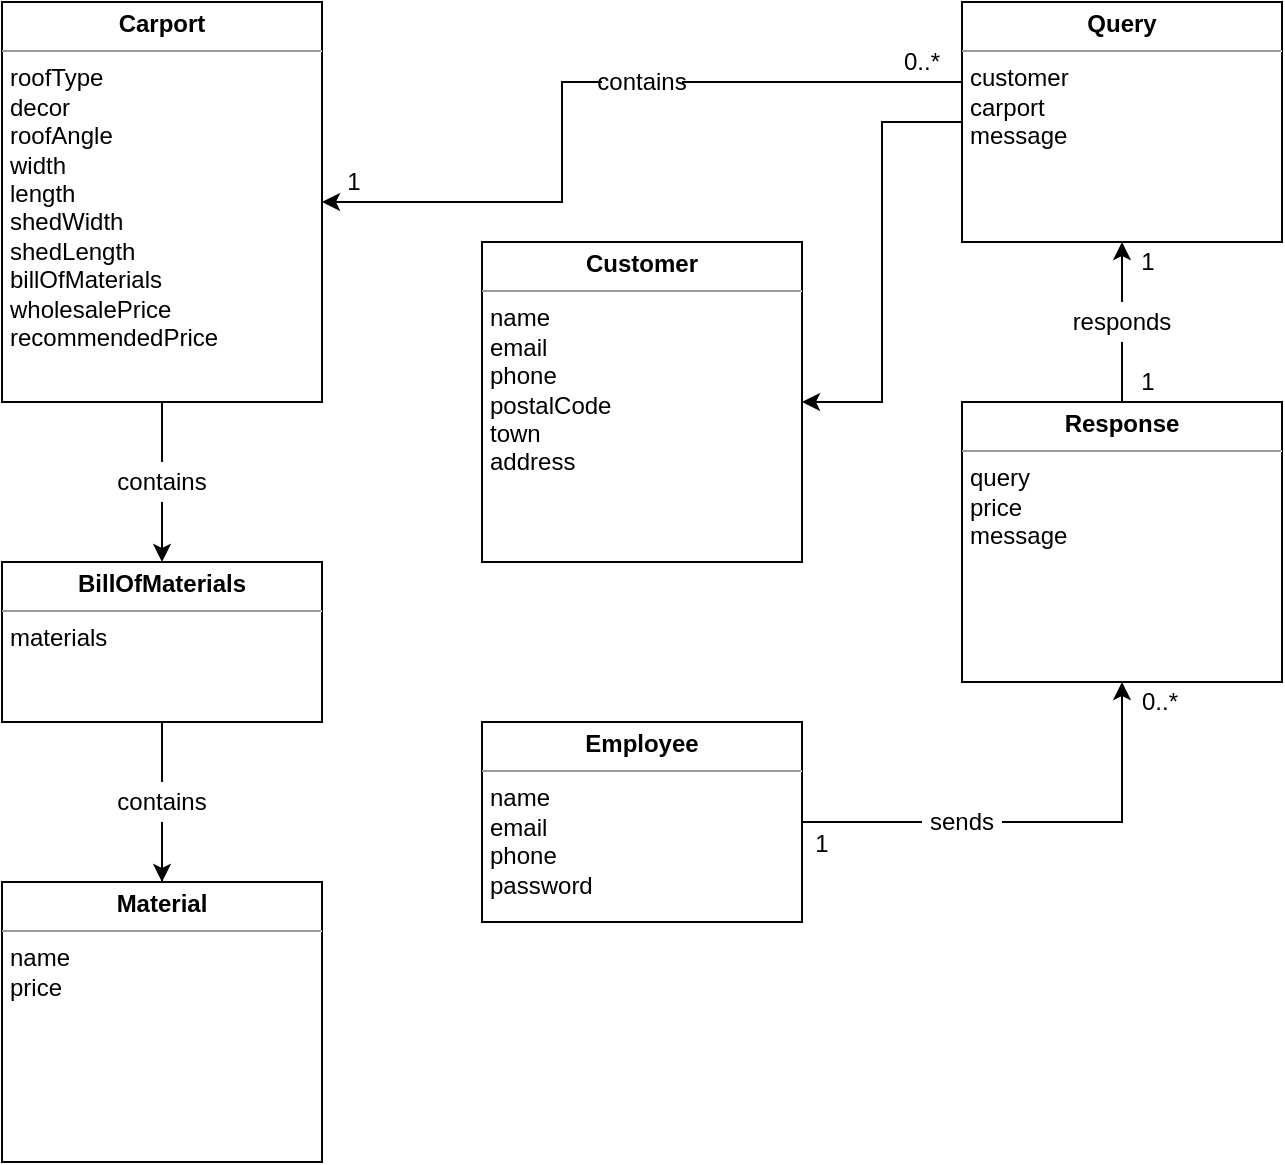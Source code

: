 <mxfile version="14.6.9" type="github"><diagram id="wZZTaFHOi4w8uRhWg7vS" name="Page-1"><mxGraphModel dx="1261" dy="585" grid="1" gridSize="10" guides="1" tooltips="1" connect="1" arrows="1" fold="1" page="1" pageScale="1" pageWidth="827" pageHeight="1169" math="0" shadow="0"><root><mxCell id="0"/><mxCell id="1" parent="0"/><mxCell id="kcSLnCurPmizvUmvL2Kj-3" style="edgeStyle=orthogonalEdgeStyle;rounded=0;orthogonalLoop=1;jettySize=auto;html=1;startArrow=none;" edge="1" parent="1" source="kcSLnCurPmizvUmvL2Kj-19" target="kcSLnCurPmizvUmvL2Kj-6"><mxGeometry relative="1" as="geometry"/></mxCell><mxCell id="kcSLnCurPmizvUmvL2Kj-4" value="&lt;p style=&quot;margin: 0px ; margin-top: 4px ; text-align: center&quot;&gt;&lt;b&gt;Carport&lt;/b&gt;&lt;/p&gt;&lt;hr size=&quot;1&quot;&gt;&lt;p style=&quot;margin: 0px ; margin-left: 4px&quot;&gt;roofType&lt;/p&gt;&lt;p style=&quot;margin: 0px ; margin-left: 4px&quot;&gt;decor&lt;/p&gt;&lt;p style=&quot;margin: 0px ; margin-left: 4px&quot;&gt;roofAngle&lt;/p&gt;&lt;p style=&quot;margin: 0px ; margin-left: 4px&quot;&gt;width&lt;/p&gt;&lt;p style=&quot;margin: 0px ; margin-left: 4px&quot;&gt;length&lt;/p&gt;&lt;p style=&quot;margin: 0px ; margin-left: 4px&quot;&gt;shedWidth&lt;/p&gt;&lt;p style=&quot;margin: 0px ; margin-left: 4px&quot;&gt;shedLength&lt;/p&gt;&lt;p style=&quot;margin: 0px ; margin-left: 4px&quot;&gt;billOfMaterials&lt;/p&gt;&lt;p style=&quot;margin: 0px ; margin-left: 4px&quot;&gt;&lt;span&gt;wholesalePrice&lt;/span&gt;&lt;/p&gt;&lt;p style=&quot;margin: 0px ; margin-left: 4px&quot;&gt;recommendedPrice&lt;/p&gt;&lt;p style=&quot;margin: 0px ; margin-left: 4px&quot;&gt;&lt;br&gt;&lt;/p&gt;&lt;p style=&quot;margin: 0px ; margin-left: 4px&quot;&gt;&lt;/p&gt;" style="verticalAlign=top;align=left;overflow=fill;fontSize=12;fontFamily=Helvetica;html=1;" vertex="1" parent="1"><mxGeometry x="40" y="40" width="160" height="200" as="geometry"/></mxCell><mxCell id="kcSLnCurPmizvUmvL2Kj-5" style="edgeStyle=orthogonalEdgeStyle;rounded=0;orthogonalLoop=1;jettySize=auto;html=1;startArrow=none;" edge="1" parent="1" source="kcSLnCurPmizvUmvL2Kj-17" target="kcSLnCurPmizvUmvL2Kj-7"><mxGeometry relative="1" as="geometry"/></mxCell><mxCell id="kcSLnCurPmizvUmvL2Kj-6" value="&lt;p style=&quot;margin: 0px ; margin-top: 4px ; text-align: center&quot;&gt;&lt;b&gt;BillOfMaterials&lt;/b&gt;&lt;br&gt;&lt;/p&gt;&lt;hr size=&quot;1&quot;&gt;&lt;p style=&quot;margin: 0px ; margin-left: 4px&quot;&gt;materials&lt;/p&gt;&lt;p style=&quot;margin: 0px ; margin-left: 4px&quot;&gt;&lt;/p&gt;" style="verticalAlign=top;align=left;overflow=fill;fontSize=12;fontFamily=Helvetica;html=1;" vertex="1" parent="1"><mxGeometry x="40" y="320" width="160" height="80" as="geometry"/></mxCell><mxCell id="kcSLnCurPmizvUmvL2Kj-7" value="&lt;p style=&quot;margin: 0px ; margin-top: 4px ; text-align: center&quot;&gt;&lt;b&gt;Material&lt;/b&gt;&lt;br&gt;&lt;/p&gt;&lt;hr size=&quot;1&quot;&gt;&lt;p style=&quot;margin: 0px ; margin-left: 4px&quot;&gt;name&lt;/p&gt;&lt;p style=&quot;margin: 0px ; margin-left: 4px&quot;&gt;price&lt;/p&gt;&lt;p style=&quot;margin: 0px ; margin-left: 4px&quot;&gt;&lt;/p&gt;" style="verticalAlign=top;align=left;overflow=fill;fontSize=12;fontFamily=Helvetica;html=1;" vertex="1" parent="1"><mxGeometry x="40" y="480" width="160" height="140" as="geometry"/></mxCell><mxCell id="kcSLnCurPmizvUmvL2Kj-8" style="edgeStyle=orthogonalEdgeStyle;rounded=0;orthogonalLoop=1;jettySize=auto;html=1;endArrow=classic;endFill=1;startArrow=none;" edge="1" parent="1" source="kcSLnCurPmizvUmvL2Kj-26" target="kcSLnCurPmizvUmvL2Kj-4"><mxGeometry relative="1" as="geometry"><Array as="points"><mxPoint x="320" y="80"/><mxPoint x="320" y="140"/></Array></mxGeometry></mxCell><mxCell id="kcSLnCurPmizvUmvL2Kj-9" style="edgeStyle=orthogonalEdgeStyle;rounded=0;orthogonalLoop=1;jettySize=auto;html=1;endArrow=classic;endFill=1;" edge="1" parent="1" source="kcSLnCurPmizvUmvL2Kj-10" target="kcSLnCurPmizvUmvL2Kj-13"><mxGeometry relative="1" as="geometry"/></mxCell><mxCell id="kcSLnCurPmizvUmvL2Kj-10" value="&lt;p style=&quot;margin: 0px ; margin-top: 4px ; text-align: center&quot;&gt;&lt;b&gt;Query&lt;/b&gt;&lt;br&gt;&lt;/p&gt;&lt;hr size=&quot;1&quot;&gt;&lt;p style=&quot;margin: 0px ; margin-left: 4px&quot;&gt;customer&lt;br&gt;&lt;/p&gt;&lt;p style=&quot;margin: 0px ; margin-left: 4px&quot;&gt;carport&lt;/p&gt;&lt;p style=&quot;margin: 0px ; margin-left: 4px&quot;&gt;message&lt;/p&gt;&lt;p style=&quot;margin: 0px ; margin-left: 4px&quot;&gt;&lt;br&gt;&lt;/p&gt;&lt;p style=&quot;margin: 0px ; margin-left: 4px&quot;&gt;&lt;/p&gt;" style="verticalAlign=top;align=left;overflow=fill;fontSize=12;fontFamily=Helvetica;html=1;" vertex="1" parent="1"><mxGeometry x="520" y="40" width="160" height="120" as="geometry"/></mxCell><mxCell id="kcSLnCurPmizvUmvL2Kj-11" style="edgeStyle=orthogonalEdgeStyle;rounded=0;orthogonalLoop=1;jettySize=auto;html=1;endArrow=classic;endFill=1;startArrow=none;" edge="1" parent="1" source="kcSLnCurPmizvUmvL2Kj-22" target="kcSLnCurPmizvUmvL2Kj-10"><mxGeometry relative="1" as="geometry"/></mxCell><mxCell id="kcSLnCurPmizvUmvL2Kj-12" value="&lt;p style=&quot;margin: 0px ; margin-top: 4px ; text-align: center&quot;&gt;&lt;b&gt;Response&lt;/b&gt;&lt;br&gt;&lt;/p&gt;&lt;hr size=&quot;1&quot;&gt;&lt;p style=&quot;margin: 0px ; margin-left: 4px&quot;&gt;query&lt;/p&gt;&lt;p style=&quot;margin: 0px ; margin-left: 4px&quot;&gt;price&lt;/p&gt;&lt;p style=&quot;margin: 0px ; margin-left: 4px&quot;&gt;message&lt;/p&gt;&lt;p style=&quot;margin: 0px ; margin-left: 4px&quot;&gt;&lt;/p&gt;" style="verticalAlign=top;align=left;overflow=fill;fontSize=12;fontFamily=Helvetica;html=1;" vertex="1" parent="1"><mxGeometry x="520" y="240" width="160" height="140" as="geometry"/></mxCell><mxCell id="kcSLnCurPmizvUmvL2Kj-13" value="&lt;p style=&quot;margin: 0px ; margin-top: 4px ; text-align: center&quot;&gt;&lt;b&gt;Customer&lt;/b&gt;&lt;/p&gt;&lt;hr size=&quot;1&quot;&gt;&lt;p style=&quot;margin: 0px 0px 0px 4px&quot;&gt;name&lt;/p&gt;&lt;p style=&quot;margin: 0px 0px 0px 4px&quot;&gt;email&lt;/p&gt;&lt;p style=&quot;margin: 0px 0px 0px 4px&quot;&gt;phone&lt;/p&gt;&lt;p style=&quot;margin: 0px ; margin-left: 4px&quot;&gt;postalCode&lt;/p&gt;&lt;p style=&quot;margin: 0px ; margin-left: 4px&quot;&gt;town&lt;/p&gt;&lt;p style=&quot;margin: 0px ; margin-left: 4px&quot;&gt;address&lt;/p&gt;&lt;p style=&quot;margin: 0px ; margin-left: 4px&quot;&gt;&lt;br&gt;&lt;/p&gt;&lt;p style=&quot;margin: 0px ; margin-left: 4px&quot;&gt;&lt;br&gt;&lt;/p&gt;&lt;p style=&quot;margin: 0px ; margin-left: 4px&quot;&gt;&lt;/p&gt;" style="verticalAlign=top;align=left;overflow=fill;fontSize=12;fontFamily=Helvetica;html=1;" vertex="1" parent="1"><mxGeometry x="280" y="160" width="160" height="160" as="geometry"/></mxCell><mxCell id="kcSLnCurPmizvUmvL2Kj-14" style="edgeStyle=orthogonalEdgeStyle;rounded=0;orthogonalLoop=1;jettySize=auto;html=1;endArrow=classic;endFill=1;startArrow=none;" edge="1" parent="1" source="kcSLnCurPmizvUmvL2Kj-24" target="kcSLnCurPmizvUmvL2Kj-12"><mxGeometry relative="1" as="geometry"><Array as="points"><mxPoint x="600" y="450"/></Array></mxGeometry></mxCell><mxCell id="kcSLnCurPmizvUmvL2Kj-15" value="&lt;p style=&quot;margin: 0px ; margin-top: 4px ; text-align: center&quot;&gt;&lt;b&gt;Employee&lt;/b&gt;&lt;/p&gt;&lt;hr size=&quot;1&quot;&gt;&lt;p style=&quot;margin: 0px 0px 0px 4px&quot;&gt;name&lt;/p&gt;&lt;p style=&quot;margin: 0px 0px 0px 4px&quot;&gt;email&lt;/p&gt;&lt;p style=&quot;margin: 0px 0px 0px 4px&quot;&gt;phone&lt;/p&gt;&lt;p style=&quot;margin: 0px ; margin-left: 4px&quot;&gt;password&lt;/p&gt;&lt;p style=&quot;margin: 0px ; margin-left: 4px&quot;&gt;&lt;/p&gt;" style="verticalAlign=top;align=left;overflow=fill;fontSize=12;fontFamily=Helvetica;html=1;" vertex="1" parent="1"><mxGeometry x="280" y="400" width="160" height="100" as="geometry"/></mxCell><mxCell id="kcSLnCurPmizvUmvL2Kj-16" value="" style="edgeStyle=orthogonalEdgeStyle;rounded=0;orthogonalLoop=1;jettySize=auto;html=1;endArrow=none;endFill=0;" edge="1" parent="1" source="kcSLnCurPmizvUmvL2Kj-17" target="kcSLnCurPmizvUmvL2Kj-7"><mxGeometry relative="1" as="geometry"/></mxCell><mxCell id="kcSLnCurPmizvUmvL2Kj-17" value="contains" style="text;html=1;strokeColor=none;fillColor=none;align=center;verticalAlign=middle;whiteSpace=wrap;rounded=0;" vertex="1" parent="1"><mxGeometry x="100" y="430" width="40" height="20" as="geometry"/></mxCell><mxCell id="kcSLnCurPmizvUmvL2Kj-18" value="" style="edgeStyle=orthogonalEdgeStyle;rounded=0;orthogonalLoop=1;jettySize=auto;html=1;endArrow=none;" edge="1" parent="1" source="kcSLnCurPmizvUmvL2Kj-6" target="kcSLnCurPmizvUmvL2Kj-17"><mxGeometry relative="1" as="geometry"><mxPoint x="140.059" y="460" as="sourcePoint"/><mxPoint x="160.059" y="520" as="targetPoint"/></mxGeometry></mxCell><mxCell id="kcSLnCurPmizvUmvL2Kj-19" value="contains" style="text;html=1;strokeColor=none;fillColor=none;align=center;verticalAlign=middle;whiteSpace=wrap;rounded=0;" vertex="1" parent="1"><mxGeometry x="100" y="270" width="40" height="20" as="geometry"/></mxCell><mxCell id="kcSLnCurPmizvUmvL2Kj-20" value="" style="edgeStyle=orthogonalEdgeStyle;rounded=0;orthogonalLoop=1;jettySize=auto;html=1;endArrow=none;" edge="1" parent="1" source="kcSLnCurPmizvUmvL2Kj-4" target="kcSLnCurPmizvUmvL2Kj-19"><mxGeometry relative="1" as="geometry"><mxPoint x="120" y="210" as="sourcePoint"/><mxPoint x="140" y="320" as="targetPoint"/></mxGeometry></mxCell><mxCell id="kcSLnCurPmizvUmvL2Kj-21" value="0..*" style="text;html=1;strokeColor=none;fillColor=none;align=center;verticalAlign=middle;whiteSpace=wrap;rounded=0;" vertex="1" parent="1"><mxGeometry x="599" y="380" width="40" height="20" as="geometry"/></mxCell><mxCell id="kcSLnCurPmizvUmvL2Kj-22" value="responds" style="text;html=1;strokeColor=none;fillColor=none;align=center;verticalAlign=middle;whiteSpace=wrap;rounded=0;" vertex="1" parent="1"><mxGeometry x="580" y="190" width="40" height="20" as="geometry"/></mxCell><mxCell id="kcSLnCurPmizvUmvL2Kj-23" value="" style="edgeStyle=orthogonalEdgeStyle;rounded=0;orthogonalLoop=1;jettySize=auto;html=1;endArrow=none;endFill=1;" edge="1" parent="1" source="kcSLnCurPmizvUmvL2Kj-12" target="kcSLnCurPmizvUmvL2Kj-22"><mxGeometry relative="1" as="geometry"><mxPoint x="600" y="240" as="sourcePoint"/><mxPoint x="600" y="160" as="targetPoint"/></mxGeometry></mxCell><mxCell id="kcSLnCurPmizvUmvL2Kj-24" value="sends" style="text;html=1;strokeColor=none;fillColor=none;align=center;verticalAlign=middle;whiteSpace=wrap;rounded=0;" vertex="1" parent="1"><mxGeometry x="500" y="440" width="40" height="20" as="geometry"/></mxCell><mxCell id="kcSLnCurPmizvUmvL2Kj-25" value="" style="edgeStyle=orthogonalEdgeStyle;rounded=0;orthogonalLoop=1;jettySize=auto;html=1;endArrow=none;endFill=1;" edge="1" parent="1" source="kcSLnCurPmizvUmvL2Kj-15" target="kcSLnCurPmizvUmvL2Kj-24"><mxGeometry relative="1" as="geometry"><mxPoint x="440" y="450" as="sourcePoint"/><mxPoint x="600" y="380" as="targetPoint"/></mxGeometry></mxCell><mxCell id="kcSLnCurPmizvUmvL2Kj-26" value="contains" style="text;html=1;strokeColor=none;fillColor=none;align=center;verticalAlign=middle;whiteSpace=wrap;rounded=0;" vertex="1" parent="1"><mxGeometry x="340" y="70" width="40" height="20" as="geometry"/></mxCell><mxCell id="kcSLnCurPmizvUmvL2Kj-27" value="" style="edgeStyle=orthogonalEdgeStyle;rounded=0;orthogonalLoop=1;jettySize=auto;html=1;endArrow=none;endFill=1;" edge="1" parent="1" source="kcSLnCurPmizvUmvL2Kj-10" target="kcSLnCurPmizvUmvL2Kj-26"><mxGeometry relative="1" as="geometry"><mxPoint x="520" y="80" as="sourcePoint"/><mxPoint x="200" y="80" as="targetPoint"/><Array as="points"><mxPoint x="440" y="80"/></Array></mxGeometry></mxCell><mxCell id="kcSLnCurPmizvUmvL2Kj-28" value="1" style="text;html=1;strokeColor=none;fillColor=none;align=center;verticalAlign=middle;whiteSpace=wrap;rounded=0;" vertex="1" parent="1"><mxGeometry x="430" y="451" width="40" height="20" as="geometry"/></mxCell><mxCell id="kcSLnCurPmizvUmvL2Kj-29" value="1" style="text;html=1;strokeColor=none;fillColor=none;align=center;verticalAlign=middle;whiteSpace=wrap;rounded=0;" vertex="1" parent="1"><mxGeometry x="593" y="160" width="40" height="20" as="geometry"/></mxCell><mxCell id="kcSLnCurPmizvUmvL2Kj-30" value="1" style="text;html=1;strokeColor=none;fillColor=none;align=center;verticalAlign=middle;whiteSpace=wrap;rounded=0;" vertex="1" parent="1"><mxGeometry x="593" y="220" width="40" height="20" as="geometry"/></mxCell><mxCell id="kcSLnCurPmizvUmvL2Kj-31" value="0..*" style="text;html=1;strokeColor=none;fillColor=none;align=center;verticalAlign=middle;whiteSpace=wrap;rounded=0;" vertex="1" parent="1"><mxGeometry x="480" y="60" width="40" height="20" as="geometry"/></mxCell><mxCell id="kcSLnCurPmizvUmvL2Kj-32" value="1" style="text;html=1;strokeColor=none;fillColor=none;align=center;verticalAlign=middle;whiteSpace=wrap;rounded=0;" vertex="1" parent="1"><mxGeometry x="196" y="120" width="40" height="20" as="geometry"/></mxCell></root></mxGraphModel></diagram></mxfile>